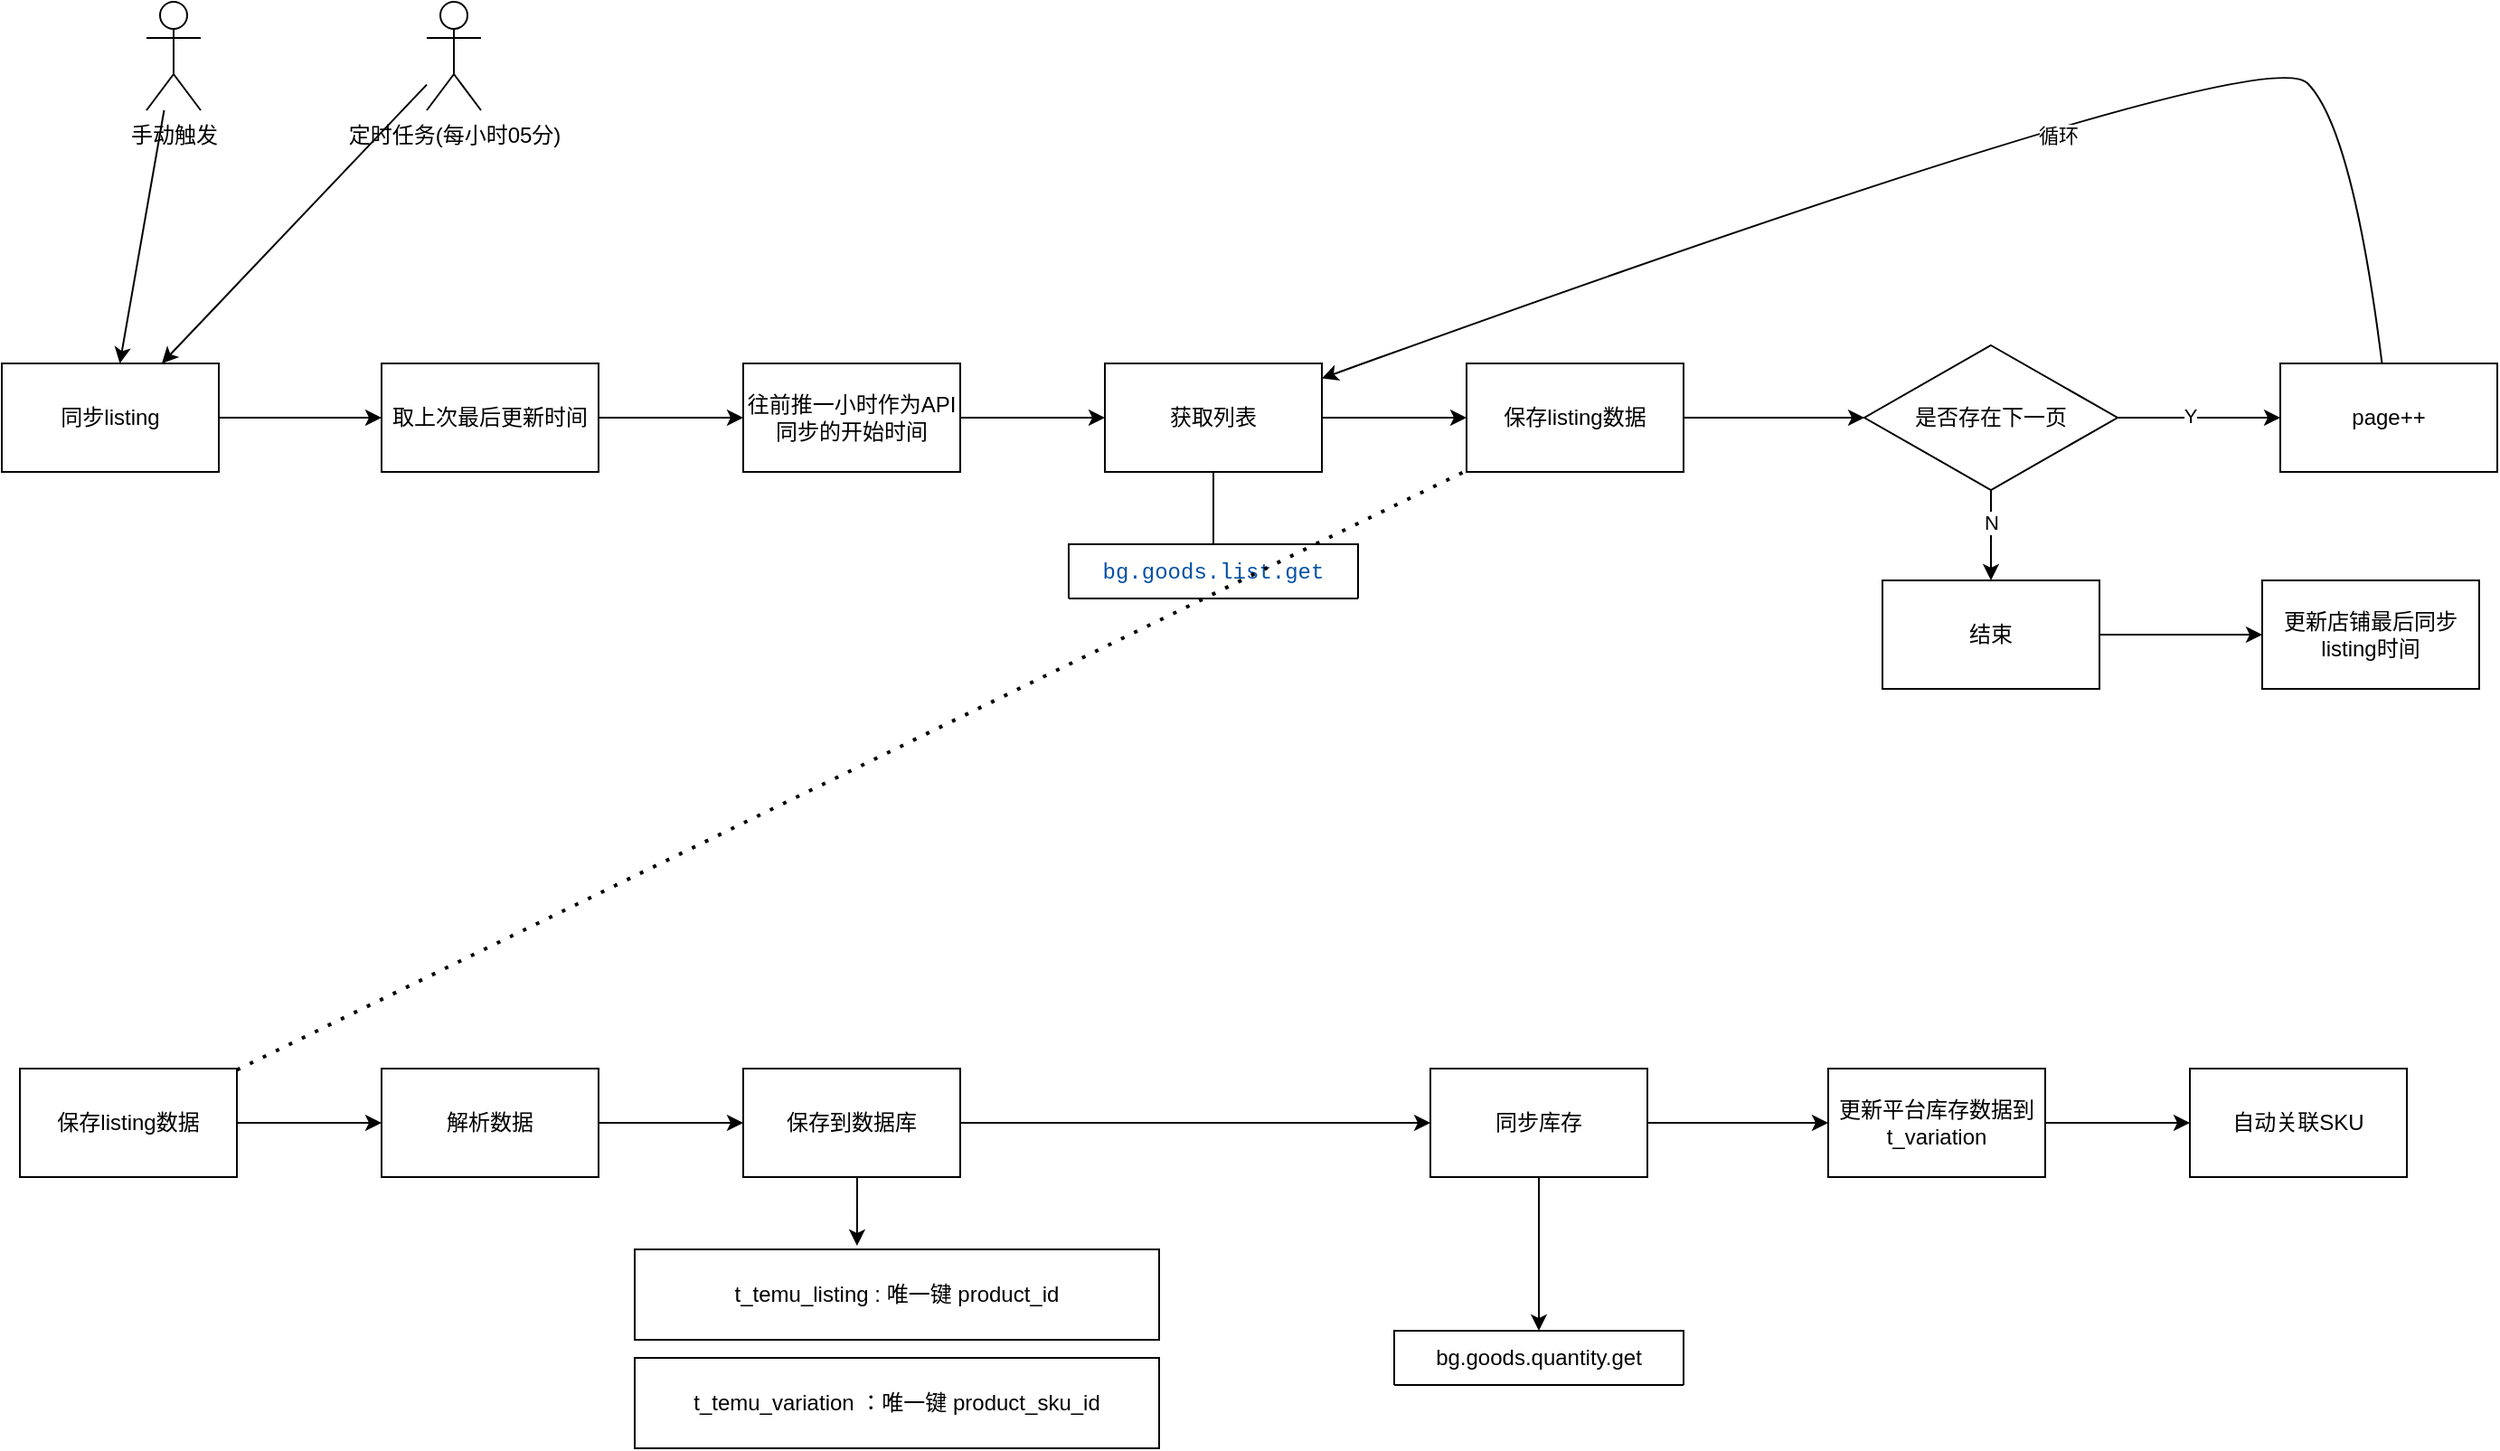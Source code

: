 <mxfile version="24.4.0" type="github">
  <diagram name="第 1 页" id="liIoOhpuaox7JHExIMQy">
    <mxGraphModel dx="1674" dy="792" grid="1" gridSize="10" guides="1" tooltips="1" connect="1" arrows="1" fold="1" page="1" pageScale="1" pageWidth="1200" pageHeight="1920" math="0" shadow="0">
      <root>
        <mxCell id="0" />
        <mxCell id="1" parent="0" />
        <mxCell id="k6ndMYIYSoIRarGF1mVQ-1" value="手动触发" style="shape=umlActor;verticalLabelPosition=bottom;verticalAlign=top;html=1;outlineConnect=0;" vertex="1" parent="1">
          <mxGeometry x="110" y="60" width="30" height="60" as="geometry" />
        </mxCell>
        <mxCell id="k6ndMYIYSoIRarGF1mVQ-2" value="定时任务(每小时05分)" style="shape=umlActor;verticalLabelPosition=bottom;verticalAlign=top;html=1;outlineConnect=0;" vertex="1" parent="1">
          <mxGeometry x="265" y="60" width="30" height="60" as="geometry" />
        </mxCell>
        <mxCell id="k6ndMYIYSoIRarGF1mVQ-10" value="" style="edgeStyle=orthogonalEdgeStyle;rounded=0;orthogonalLoop=1;jettySize=auto;html=1;" edge="1" parent="1" source="k6ndMYIYSoIRarGF1mVQ-7" target="k6ndMYIYSoIRarGF1mVQ-9">
          <mxGeometry relative="1" as="geometry" />
        </mxCell>
        <mxCell id="k6ndMYIYSoIRarGF1mVQ-7" value="同步listing" style="whiteSpace=wrap;html=1;rounded=0;" vertex="1" parent="1">
          <mxGeometry x="30" y="260" width="120" height="60" as="geometry" />
        </mxCell>
        <mxCell id="k6ndMYIYSoIRarGF1mVQ-14" value="" style="edgeStyle=orthogonalEdgeStyle;rounded=0;orthogonalLoop=1;jettySize=auto;html=1;" edge="1" parent="1" source="k6ndMYIYSoIRarGF1mVQ-9" target="k6ndMYIYSoIRarGF1mVQ-13">
          <mxGeometry relative="1" as="geometry" />
        </mxCell>
        <mxCell id="k6ndMYIYSoIRarGF1mVQ-9" value="取上次最后更新时间" style="whiteSpace=wrap;html=1;rounded=0;" vertex="1" parent="1">
          <mxGeometry x="240" y="260" width="120" height="60" as="geometry" />
        </mxCell>
        <mxCell id="k6ndMYIYSoIRarGF1mVQ-11" value="" style="endArrow=classic;html=1;rounded=0;" edge="1" parent="1" source="k6ndMYIYSoIRarGF1mVQ-1" target="k6ndMYIYSoIRarGF1mVQ-7">
          <mxGeometry width="50" height="50" relative="1" as="geometry">
            <mxPoint x="700" y="480" as="sourcePoint" />
            <mxPoint x="750" y="430" as="targetPoint" />
          </mxGeometry>
        </mxCell>
        <mxCell id="k6ndMYIYSoIRarGF1mVQ-12" value="" style="endArrow=classic;html=1;rounded=0;" edge="1" parent="1" source="k6ndMYIYSoIRarGF1mVQ-2" target="k6ndMYIYSoIRarGF1mVQ-7">
          <mxGeometry width="50" height="50" relative="1" as="geometry">
            <mxPoint x="700" y="480" as="sourcePoint" />
            <mxPoint x="750" y="430" as="targetPoint" />
          </mxGeometry>
        </mxCell>
        <mxCell id="k6ndMYIYSoIRarGF1mVQ-16" value="" style="edgeStyle=orthogonalEdgeStyle;rounded=0;orthogonalLoop=1;jettySize=auto;html=1;" edge="1" parent="1" source="k6ndMYIYSoIRarGF1mVQ-13" target="k6ndMYIYSoIRarGF1mVQ-15">
          <mxGeometry relative="1" as="geometry" />
        </mxCell>
        <mxCell id="k6ndMYIYSoIRarGF1mVQ-13" value="往前推一小时作为API同步的开始时间" style="whiteSpace=wrap;html=1;rounded=0;" vertex="1" parent="1">
          <mxGeometry x="440" y="260" width="120" height="60" as="geometry" />
        </mxCell>
        <mxCell id="k6ndMYIYSoIRarGF1mVQ-31" value="" style="edgeStyle=orthogonalEdgeStyle;rounded=0;orthogonalLoop=1;jettySize=auto;html=1;" edge="1" parent="1" source="k6ndMYIYSoIRarGF1mVQ-15" target="k6ndMYIYSoIRarGF1mVQ-30">
          <mxGeometry relative="1" as="geometry" />
        </mxCell>
        <mxCell id="k6ndMYIYSoIRarGF1mVQ-15" value="获取列表" style="whiteSpace=wrap;html=1;rounded=0;" vertex="1" parent="1">
          <mxGeometry x="640" y="260" width="120" height="60" as="geometry" />
        </mxCell>
        <mxCell id="k6ndMYIYSoIRarGF1mVQ-17" value="&lt;div style=&quot;color: #000000;background-color: #fffffe;font-family: Consolas, &#39;Courier New&#39;, monospace;font-weight: normal;font-size: 12px;line-height: 16px;white-space: pre;&quot;&gt;&lt;div&gt;&lt;span style=&quot;color: #0451a5;&quot;&gt;bg.goods.list.get&lt;/span&gt;&lt;/div&gt;&lt;/div&gt;" style="swimlane;fontStyle=0;childLayout=stackLayout;horizontal=1;startSize=30;horizontalStack=0;resizeParent=1;resizeParentMax=0;resizeLast=0;collapsible=1;marginBottom=0;whiteSpace=wrap;html=1;" vertex="1" collapsed="1" parent="1">
          <mxGeometry x="620" y="360" width="160" height="30" as="geometry">
            <mxRectangle x="620" y="360" width="140" height="160" as="alternateBounds" />
          </mxGeometry>
        </mxCell>
        <mxCell id="k6ndMYIYSoIRarGF1mVQ-19" value="pageNo " style="text;strokeColor=none;fillColor=none;align=left;verticalAlign=middle;spacingLeft=4;spacingRight=4;overflow=hidden;points=[[0,0.5],[1,0.5]];portConstraint=eastwest;rotatable=0;whiteSpace=wrap;html=1;" vertex="1" parent="k6ndMYIYSoIRarGF1mVQ-17">
          <mxGeometry y="30" width="140" height="30" as="geometry" />
        </mxCell>
        <mxCell id="k6ndMYIYSoIRarGF1mVQ-20" value="&lt;div&gt;pageSize&amp;nbsp; = 20&lt;/div&gt;&lt;div&gt;&lt;br&gt;&lt;/div&gt;&lt;div&gt;&lt;br&gt;&lt;/div&gt;createdAtStart " style="text;strokeColor=none;fillColor=none;align=left;verticalAlign=middle;spacingLeft=4;spacingRight=4;overflow=hidden;points=[[0,0.5],[1,0.5]];portConstraint=eastwest;rotatable=0;whiteSpace=wrap;html=1;" vertex="1" parent="k6ndMYIYSoIRarGF1mVQ-17">
          <mxGeometry y="60" width="140" height="100" as="geometry" />
        </mxCell>
        <mxCell id="k6ndMYIYSoIRarGF1mVQ-29" value="" style="endArrow=none;html=1;rounded=0;entryX=0.5;entryY=0;entryDx=0;entryDy=0;" edge="1" parent="1" source="k6ndMYIYSoIRarGF1mVQ-15" target="k6ndMYIYSoIRarGF1mVQ-17">
          <mxGeometry width="50" height="50" relative="1" as="geometry">
            <mxPoint x="920" y="390" as="sourcePoint" />
            <mxPoint x="970" y="340" as="targetPoint" />
          </mxGeometry>
        </mxCell>
        <mxCell id="k6ndMYIYSoIRarGF1mVQ-33" value="" style="edgeStyle=orthogonalEdgeStyle;rounded=0;orthogonalLoop=1;jettySize=auto;html=1;" edge="1" parent="1" source="k6ndMYIYSoIRarGF1mVQ-30" target="k6ndMYIYSoIRarGF1mVQ-32">
          <mxGeometry relative="1" as="geometry" />
        </mxCell>
        <mxCell id="k6ndMYIYSoIRarGF1mVQ-30" value="保存listing数据" style="whiteSpace=wrap;html=1;rounded=0;" vertex="1" parent="1">
          <mxGeometry x="840" y="260" width="120" height="60" as="geometry" />
        </mxCell>
        <mxCell id="k6ndMYIYSoIRarGF1mVQ-35" value="" style="edgeStyle=orthogonalEdgeStyle;rounded=0;orthogonalLoop=1;jettySize=auto;html=1;" edge="1" parent="1" source="k6ndMYIYSoIRarGF1mVQ-32" target="k6ndMYIYSoIRarGF1mVQ-34">
          <mxGeometry relative="1" as="geometry" />
        </mxCell>
        <mxCell id="k6ndMYIYSoIRarGF1mVQ-38" value="Y" style="edgeLabel;html=1;align=center;verticalAlign=middle;resizable=0;points=[];" vertex="1" connectable="0" parent="k6ndMYIYSoIRarGF1mVQ-35">
          <mxGeometry x="-0.111" y="1" relative="1" as="geometry">
            <mxPoint as="offset" />
          </mxGeometry>
        </mxCell>
        <mxCell id="k6ndMYIYSoIRarGF1mVQ-37" style="edgeStyle=orthogonalEdgeStyle;rounded=0;orthogonalLoop=1;jettySize=auto;html=1;exitX=0.5;exitY=1;exitDx=0;exitDy=0;" edge="1" parent="1" source="k6ndMYIYSoIRarGF1mVQ-32" target="k6ndMYIYSoIRarGF1mVQ-36">
          <mxGeometry relative="1" as="geometry" />
        </mxCell>
        <mxCell id="k6ndMYIYSoIRarGF1mVQ-39" value="N" style="edgeLabel;html=1;align=center;verticalAlign=middle;resizable=0;points=[];" vertex="1" connectable="0" parent="k6ndMYIYSoIRarGF1mVQ-37">
          <mxGeometry x="-0.28" relative="1" as="geometry">
            <mxPoint as="offset" />
          </mxGeometry>
        </mxCell>
        <mxCell id="k6ndMYIYSoIRarGF1mVQ-32" value="是否存在下一页" style="rhombus;whiteSpace=wrap;html=1;rounded=0;" vertex="1" parent="1">
          <mxGeometry x="1060" y="250" width="140" height="80" as="geometry" />
        </mxCell>
        <mxCell id="k6ndMYIYSoIRarGF1mVQ-34" value="page++" style="whiteSpace=wrap;html=1;rounded=0;" vertex="1" parent="1">
          <mxGeometry x="1290" y="260" width="120" height="60" as="geometry" />
        </mxCell>
        <mxCell id="k6ndMYIYSoIRarGF1mVQ-41" value="" style="edgeStyle=orthogonalEdgeStyle;rounded=0;orthogonalLoop=1;jettySize=auto;html=1;" edge="1" parent="1" source="k6ndMYIYSoIRarGF1mVQ-36" target="k6ndMYIYSoIRarGF1mVQ-40">
          <mxGeometry relative="1" as="geometry" />
        </mxCell>
        <mxCell id="k6ndMYIYSoIRarGF1mVQ-36" value="结束" style="whiteSpace=wrap;html=1;rounded=0;" vertex="1" parent="1">
          <mxGeometry x="1070" y="380" width="120" height="60" as="geometry" />
        </mxCell>
        <mxCell id="k6ndMYIYSoIRarGF1mVQ-40" value="更新店铺最后同步listing时间" style="whiteSpace=wrap;html=1;rounded=0;" vertex="1" parent="1">
          <mxGeometry x="1280" y="380" width="120" height="60" as="geometry" />
        </mxCell>
        <mxCell id="k6ndMYIYSoIRarGF1mVQ-45" value="" style="curved=1;endArrow=classic;html=1;rounded=0;" edge="1" parent="1" source="k6ndMYIYSoIRarGF1mVQ-34" target="k6ndMYIYSoIRarGF1mVQ-15">
          <mxGeometry width="50" height="50" relative="1" as="geometry">
            <mxPoint x="1280" y="130" as="sourcePoint" />
            <mxPoint x="1330" y="80" as="targetPoint" />
            <Array as="points">
              <mxPoint x="1330" y="130" />
              <mxPoint x="1280" y="80" />
            </Array>
          </mxGeometry>
        </mxCell>
        <mxCell id="k6ndMYIYSoIRarGF1mVQ-46" value="循环" style="edgeLabel;html=1;align=center;verticalAlign=middle;resizable=0;points=[];" vertex="1" connectable="0" parent="k6ndMYIYSoIRarGF1mVQ-45">
          <mxGeometry x="-0.133" y="12" relative="1" as="geometry">
            <mxPoint as="offset" />
          </mxGeometry>
        </mxCell>
        <mxCell id="k6ndMYIYSoIRarGF1mVQ-50" value="" style="edgeStyle=orthogonalEdgeStyle;rounded=0;orthogonalLoop=1;jettySize=auto;html=1;" edge="1" parent="1" source="k6ndMYIYSoIRarGF1mVQ-47" target="k6ndMYIYSoIRarGF1mVQ-49">
          <mxGeometry relative="1" as="geometry" />
        </mxCell>
        <mxCell id="k6ndMYIYSoIRarGF1mVQ-47" value="保存listing数据" style="whiteSpace=wrap;html=1;rounded=0;" vertex="1" parent="1">
          <mxGeometry x="40" y="650" width="120" height="60" as="geometry" />
        </mxCell>
        <mxCell id="k6ndMYIYSoIRarGF1mVQ-48" value="" style="endArrow=none;dashed=1;html=1;dashPattern=1 3;strokeWidth=2;rounded=0;" edge="1" parent="1" source="k6ndMYIYSoIRarGF1mVQ-47" target="k6ndMYIYSoIRarGF1mVQ-30">
          <mxGeometry width="50" height="50" relative="1" as="geometry">
            <mxPoint x="700" y="700" as="sourcePoint" />
            <mxPoint x="750" y="650" as="targetPoint" />
          </mxGeometry>
        </mxCell>
        <mxCell id="k6ndMYIYSoIRarGF1mVQ-58" value="" style="edgeStyle=orthogonalEdgeStyle;rounded=0;orthogonalLoop=1;jettySize=auto;html=1;" edge="1" parent="1" source="k6ndMYIYSoIRarGF1mVQ-49" target="k6ndMYIYSoIRarGF1mVQ-57">
          <mxGeometry relative="1" as="geometry" />
        </mxCell>
        <mxCell id="k6ndMYIYSoIRarGF1mVQ-49" value="解析数据" style="whiteSpace=wrap;html=1;rounded=0;" vertex="1" parent="1">
          <mxGeometry x="240" y="650" width="120" height="60" as="geometry" />
        </mxCell>
        <mxCell id="k6ndMYIYSoIRarGF1mVQ-51" value="t_temu_listing : 唯一键 product_id" style="whiteSpace=wrap;html=1;rounded=0;" vertex="1" parent="1">
          <mxGeometry x="380" y="750" width="290" height="50" as="geometry" />
        </mxCell>
        <mxCell id="k6ndMYIYSoIRarGF1mVQ-53" value="t_temu_variation ：唯一键 product_sku_id" style="whiteSpace=wrap;html=1;rounded=0;" vertex="1" parent="1">
          <mxGeometry x="380" y="810" width="290" height="50" as="geometry" />
        </mxCell>
        <mxCell id="k6ndMYIYSoIRarGF1mVQ-61" value="" style="edgeStyle=orthogonalEdgeStyle;rounded=0;orthogonalLoop=1;jettySize=auto;html=1;" edge="1" parent="1" source="k6ndMYIYSoIRarGF1mVQ-57" target="k6ndMYIYSoIRarGF1mVQ-60">
          <mxGeometry relative="1" as="geometry" />
        </mxCell>
        <mxCell id="k6ndMYIYSoIRarGF1mVQ-57" value="保存到数据库" style="whiteSpace=wrap;html=1;rounded=0;" vertex="1" parent="1">
          <mxGeometry x="440" y="650" width="120" height="60" as="geometry" />
        </mxCell>
        <mxCell id="k6ndMYIYSoIRarGF1mVQ-59" style="edgeStyle=orthogonalEdgeStyle;rounded=0;orthogonalLoop=1;jettySize=auto;html=1;exitX=0.5;exitY=1;exitDx=0;exitDy=0;entryX=0.424;entryY=-0.04;entryDx=0;entryDy=0;entryPerimeter=0;" edge="1" parent="1" source="k6ndMYIYSoIRarGF1mVQ-57" target="k6ndMYIYSoIRarGF1mVQ-51">
          <mxGeometry relative="1" as="geometry" />
        </mxCell>
        <mxCell id="k6ndMYIYSoIRarGF1mVQ-67" style="edgeStyle=orthogonalEdgeStyle;rounded=0;orthogonalLoop=1;jettySize=auto;html=1;exitX=0.5;exitY=1;exitDx=0;exitDy=0;" edge="1" parent="1" source="k6ndMYIYSoIRarGF1mVQ-60" target="k6ndMYIYSoIRarGF1mVQ-62">
          <mxGeometry relative="1" as="geometry" />
        </mxCell>
        <mxCell id="k6ndMYIYSoIRarGF1mVQ-69" value="" style="edgeStyle=orthogonalEdgeStyle;rounded=0;orthogonalLoop=1;jettySize=auto;html=1;" edge="1" parent="1" source="k6ndMYIYSoIRarGF1mVQ-60" target="k6ndMYIYSoIRarGF1mVQ-68">
          <mxGeometry relative="1" as="geometry" />
        </mxCell>
        <mxCell id="k6ndMYIYSoIRarGF1mVQ-60" value="同步库存" style="whiteSpace=wrap;html=1;rounded=0;" vertex="1" parent="1">
          <mxGeometry x="820" y="650" width="120" height="60" as="geometry" />
        </mxCell>
        <mxCell id="k6ndMYIYSoIRarGF1mVQ-62" value="bg.goods.quantity.get" style="swimlane;fontStyle=0;childLayout=stackLayout;horizontal=1;startSize=30;horizontalStack=0;resizeParent=1;resizeParentMax=0;resizeLast=0;collapsible=1;marginBottom=0;whiteSpace=wrap;html=1;" vertex="1" collapsed="1" parent="1">
          <mxGeometry x="800" y="795" width="160" height="30" as="geometry">
            <mxRectangle x="800" y="795" width="460" height="80" as="alternateBounds" />
          </mxGeometry>
        </mxCell>
        <mxCell id="k6ndMYIYSoIRarGF1mVQ-63" value="&lt;div&gt;skcId&lt;/div&gt;&lt;div&gt;&lt;br&gt;&lt;/div&gt;" style="text;strokeColor=none;fillColor=none;align=left;verticalAlign=middle;spacingLeft=4;spacingRight=4;overflow=hidden;points=[[0,0.5],[1,0.5]];portConstraint=eastwest;rotatable=0;whiteSpace=wrap;html=1;" vertex="1" parent="k6ndMYIYSoIRarGF1mVQ-62">
          <mxGeometry y="30" width="460" height="30" as="geometry" />
        </mxCell>
        <mxCell id="k6ndMYIYSoIRarGF1mVQ-65" value="[{&quot;targetStockAvailable&quot;:100,&quot;warehouseId&quot;:&quot;WH-09349959516313867&quot;}]" style="text;strokeColor=none;fillColor=none;align=left;verticalAlign=middle;spacingLeft=4;spacingRight=4;overflow=hidden;points=[[0,0.5],[1,0.5]];portConstraint=eastwest;rotatable=0;whiteSpace=wrap;html=1;" vertex="1" parent="k6ndMYIYSoIRarGF1mVQ-62">
          <mxGeometry y="60" width="460" height="20" as="geometry" />
        </mxCell>
        <mxCell id="k6ndMYIYSoIRarGF1mVQ-71" value="" style="edgeStyle=orthogonalEdgeStyle;rounded=0;orthogonalLoop=1;jettySize=auto;html=1;" edge="1" parent="1" source="k6ndMYIYSoIRarGF1mVQ-68" target="k6ndMYIYSoIRarGF1mVQ-70">
          <mxGeometry relative="1" as="geometry" />
        </mxCell>
        <mxCell id="k6ndMYIYSoIRarGF1mVQ-68" value="更新平台库存数据到t_variation" style="whiteSpace=wrap;html=1;rounded=0;" vertex="1" parent="1">
          <mxGeometry x="1040" y="650" width="120" height="60" as="geometry" />
        </mxCell>
        <mxCell id="k6ndMYIYSoIRarGF1mVQ-70" value="自动关联SKU" style="whiteSpace=wrap;html=1;rounded=0;" vertex="1" parent="1">
          <mxGeometry x="1240" y="650" width="120" height="60" as="geometry" />
        </mxCell>
      </root>
    </mxGraphModel>
  </diagram>
</mxfile>

